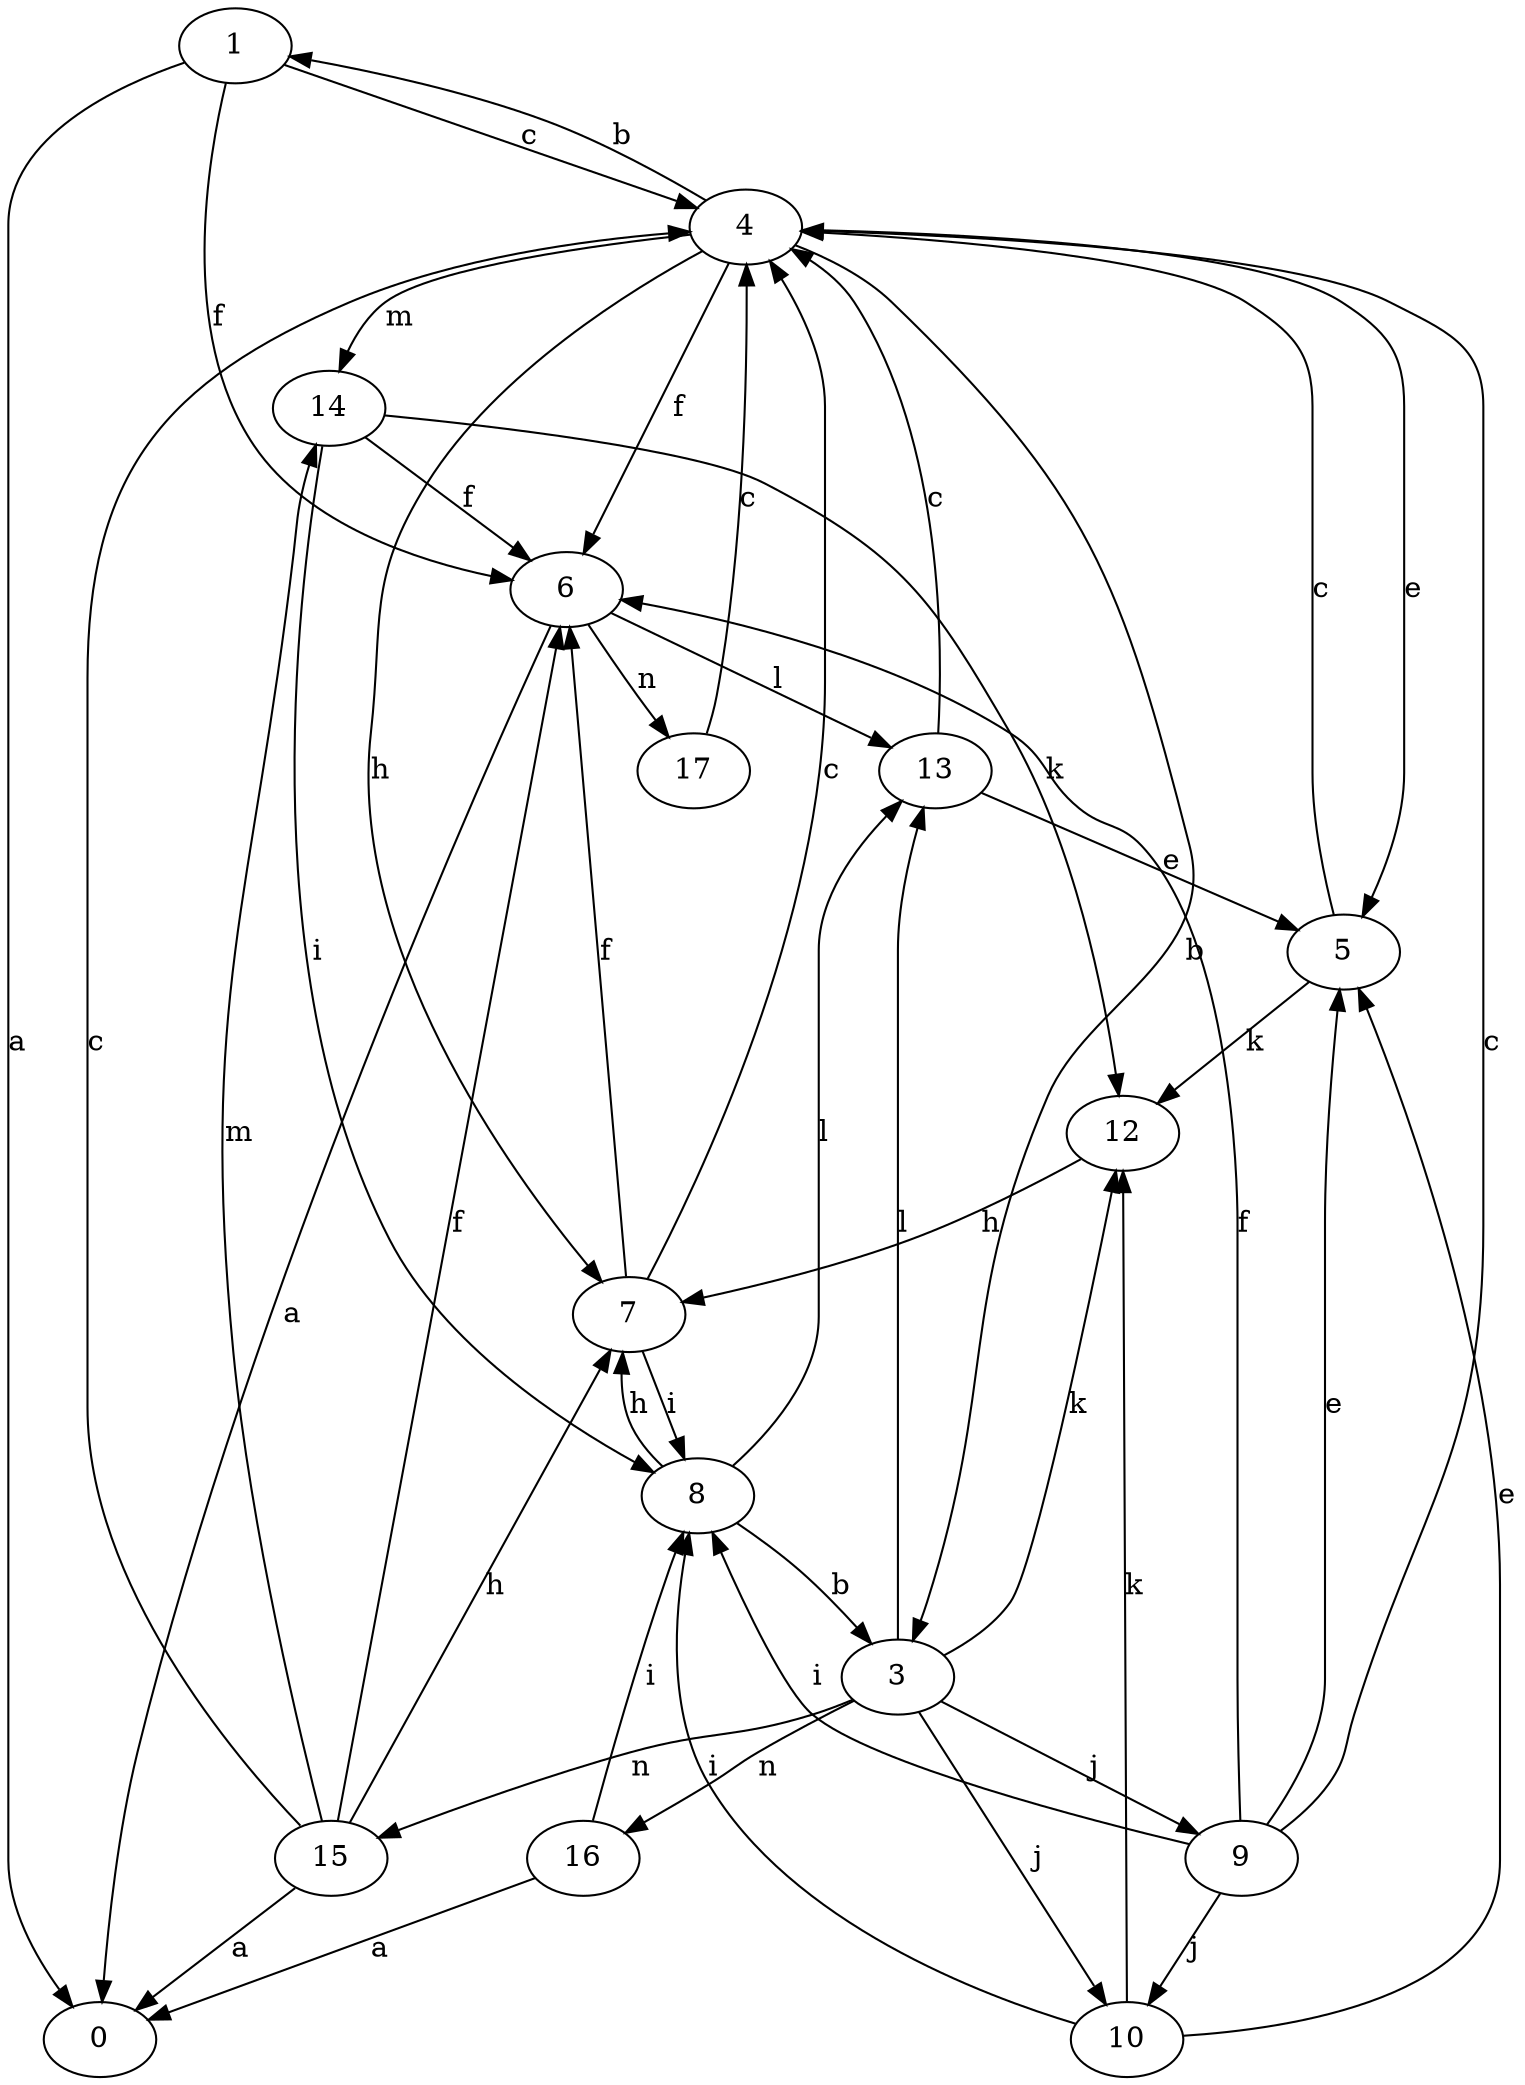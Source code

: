 strict digraph  {
0;
1;
3;
4;
5;
6;
7;
8;
9;
10;
12;
13;
14;
15;
16;
17;
1 -> 0  [label=a];
1 -> 4  [label=c];
1 -> 6  [label=f];
3 -> 9  [label=j];
3 -> 10  [label=j];
3 -> 12  [label=k];
3 -> 13  [label=l];
3 -> 15  [label=n];
3 -> 16  [label=n];
4 -> 1  [label=b];
4 -> 3  [label=b];
4 -> 5  [label=e];
4 -> 6  [label=f];
4 -> 7  [label=h];
4 -> 14  [label=m];
5 -> 4  [label=c];
5 -> 12  [label=k];
6 -> 0  [label=a];
6 -> 13  [label=l];
6 -> 17  [label=n];
7 -> 4  [label=c];
7 -> 6  [label=f];
7 -> 8  [label=i];
8 -> 3  [label=b];
8 -> 7  [label=h];
8 -> 13  [label=l];
9 -> 4  [label=c];
9 -> 5  [label=e];
9 -> 6  [label=f];
9 -> 8  [label=i];
9 -> 10  [label=j];
10 -> 5  [label=e];
10 -> 8  [label=i];
10 -> 12  [label=k];
12 -> 7  [label=h];
13 -> 4  [label=c];
13 -> 5  [label=e];
14 -> 6  [label=f];
14 -> 8  [label=i];
14 -> 12  [label=k];
15 -> 0  [label=a];
15 -> 4  [label=c];
15 -> 6  [label=f];
15 -> 7  [label=h];
15 -> 14  [label=m];
16 -> 0  [label=a];
16 -> 8  [label=i];
17 -> 4  [label=c];
}
